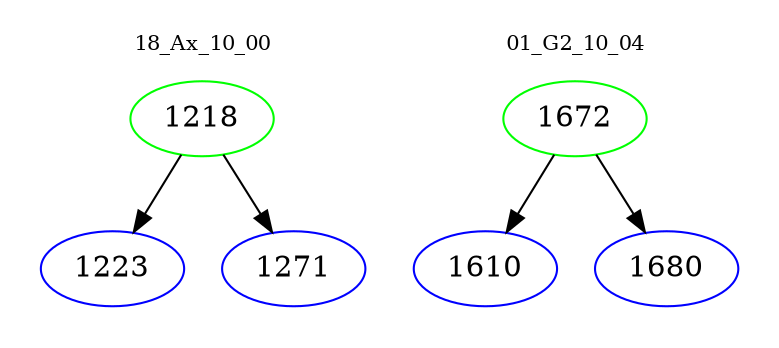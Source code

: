 digraph{
subgraph cluster_0 {
color = white
label = "18_Ax_10_00";
fontsize=10;
T0_1218 [label="1218", color="green"]
T0_1218 -> T0_1223 [color="black"]
T0_1223 [label="1223", color="blue"]
T0_1218 -> T0_1271 [color="black"]
T0_1271 [label="1271", color="blue"]
}
subgraph cluster_1 {
color = white
label = "01_G2_10_04";
fontsize=10;
T1_1672 [label="1672", color="green"]
T1_1672 -> T1_1610 [color="black"]
T1_1610 [label="1610", color="blue"]
T1_1672 -> T1_1680 [color="black"]
T1_1680 [label="1680", color="blue"]
}
}
